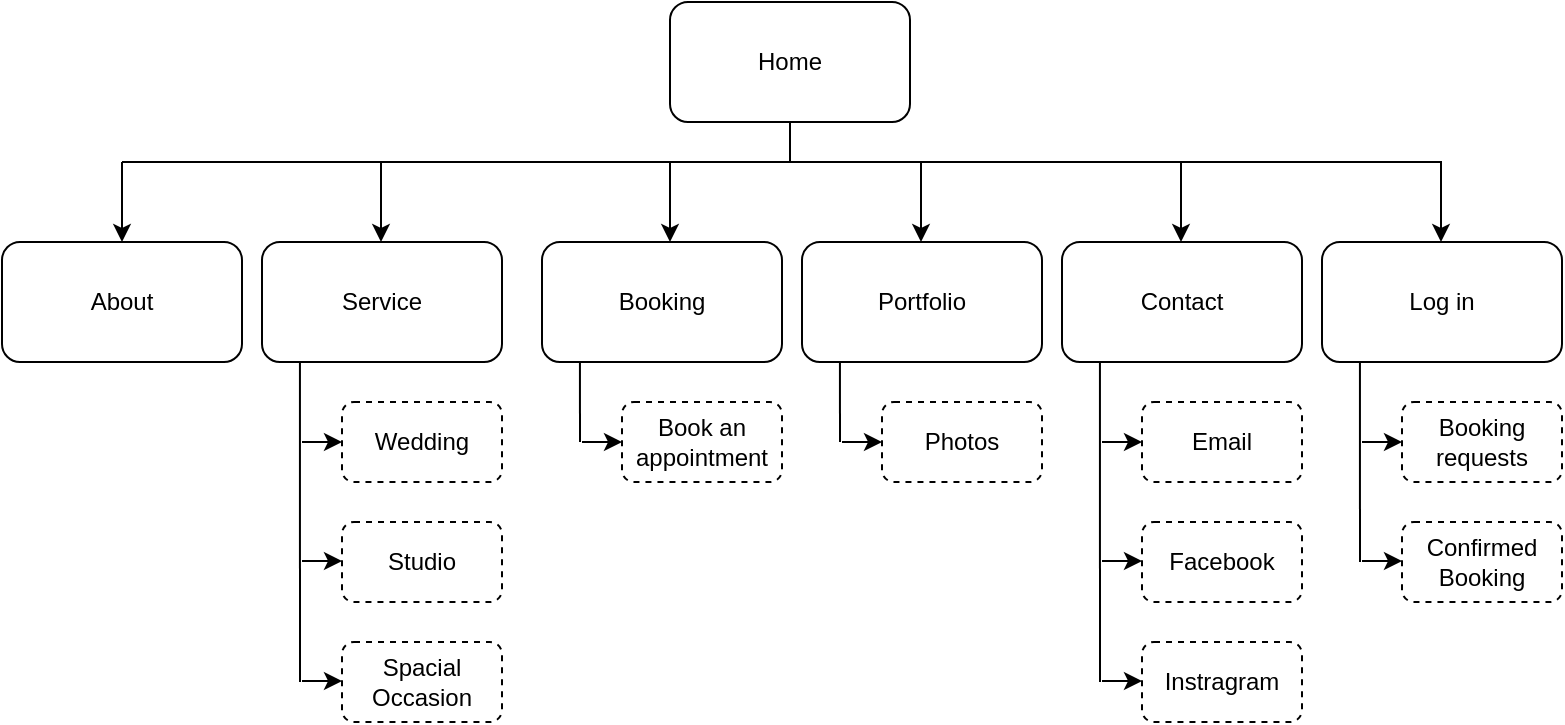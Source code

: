 <mxfile version="13.10.5" type="github">
  <diagram id="C5RBs43oDa-KdzZeNtuy" name="Page-1">
    <mxGraphModel dx="1182" dy="689" grid="1" gridSize="10" guides="1" tooltips="1" connect="1" arrows="1" fold="1" page="1" pageScale="1" pageWidth="1169" pageHeight="827" math="0" shadow="0">
      <root>
        <mxCell id="WIyWlLk6GJQsqaUBKTNV-0" />
        <mxCell id="WIyWlLk6GJQsqaUBKTNV-1" parent="WIyWlLk6GJQsqaUBKTNV-0" />
        <mxCell id="5Er78A_HnPUwki360pCg-0" value="Home" style="rounded=1;whiteSpace=wrap;html=1;" vertex="1" parent="WIyWlLk6GJQsqaUBKTNV-1">
          <mxGeometry x="354" y="80" width="120" height="60" as="geometry" />
        </mxCell>
        <mxCell id="5Er78A_HnPUwki360pCg-3" value="About" style="rounded=1;whiteSpace=wrap;html=1;" vertex="1" parent="WIyWlLk6GJQsqaUBKTNV-1">
          <mxGeometry x="20" y="200" width="120" height="60" as="geometry" />
        </mxCell>
        <mxCell id="5Er78A_HnPUwki360pCg-5" value="Service" style="rounded=1;whiteSpace=wrap;html=1;" vertex="1" parent="WIyWlLk6GJQsqaUBKTNV-1">
          <mxGeometry x="150" y="200" width="120" height="60" as="geometry" />
        </mxCell>
        <mxCell id="5Er78A_HnPUwki360pCg-6" value="Booking" style="rounded=1;whiteSpace=wrap;html=1;" vertex="1" parent="WIyWlLk6GJQsqaUBKTNV-1">
          <mxGeometry x="290" y="200" width="120" height="60" as="geometry" />
        </mxCell>
        <mxCell id="5Er78A_HnPUwki360pCg-7" value="Portfolio" style="rounded=1;whiteSpace=wrap;html=1;" vertex="1" parent="WIyWlLk6GJQsqaUBKTNV-1">
          <mxGeometry x="420" y="200" width="120" height="60" as="geometry" />
        </mxCell>
        <mxCell id="5Er78A_HnPUwki360pCg-8" value="Contact" style="rounded=1;whiteSpace=wrap;html=1;" vertex="1" parent="WIyWlLk6GJQsqaUBKTNV-1">
          <mxGeometry x="550" y="200" width="120" height="60" as="geometry" />
        </mxCell>
        <mxCell id="5Er78A_HnPUwki360pCg-9" value="Log in" style="rounded=1;whiteSpace=wrap;html=1;" vertex="1" parent="WIyWlLk6GJQsqaUBKTNV-1">
          <mxGeometry x="680" y="200" width="120" height="60" as="geometry" />
        </mxCell>
        <mxCell id="5Er78A_HnPUwki360pCg-10" value="" style="endArrow=none;html=1;entryX=0.5;entryY=1;entryDx=0;entryDy=0;" edge="1" parent="WIyWlLk6GJQsqaUBKTNV-1" target="5Er78A_HnPUwki360pCg-0">
          <mxGeometry width="50" height="50" relative="1" as="geometry">
            <mxPoint x="414" y="160" as="sourcePoint" />
            <mxPoint x="440" y="260" as="targetPoint" />
          </mxGeometry>
        </mxCell>
        <mxCell id="5Er78A_HnPUwki360pCg-11" value="" style="endArrow=none;html=1;" edge="1" parent="WIyWlLk6GJQsqaUBKTNV-1">
          <mxGeometry width="50" height="50" relative="1" as="geometry">
            <mxPoint x="80" y="160" as="sourcePoint" />
            <mxPoint x="740" y="160" as="targetPoint" />
          </mxGeometry>
        </mxCell>
        <mxCell id="5Er78A_HnPUwki360pCg-12" value="" style="endArrow=classic;html=1;entryX=0.5;entryY=0;entryDx=0;entryDy=0;" edge="1" parent="WIyWlLk6GJQsqaUBKTNV-1" target="5Er78A_HnPUwki360pCg-3">
          <mxGeometry width="50" height="50" relative="1" as="geometry">
            <mxPoint x="80" y="160" as="sourcePoint" />
            <mxPoint x="440" y="260" as="targetPoint" />
          </mxGeometry>
        </mxCell>
        <mxCell id="5Er78A_HnPUwki360pCg-13" value="" style="endArrow=classic;html=1;entryX=0.5;entryY=0;entryDx=0;entryDy=0;" edge="1" parent="WIyWlLk6GJQsqaUBKTNV-1">
          <mxGeometry width="50" height="50" relative="1" as="geometry">
            <mxPoint x="209.5" y="160" as="sourcePoint" />
            <mxPoint x="209.5" y="200" as="targetPoint" />
          </mxGeometry>
        </mxCell>
        <mxCell id="5Er78A_HnPUwki360pCg-14" value="" style="endArrow=classic;html=1;entryX=0.5;entryY=0;entryDx=0;entryDy=0;" edge="1" parent="WIyWlLk6GJQsqaUBKTNV-1">
          <mxGeometry width="50" height="50" relative="1" as="geometry">
            <mxPoint x="354" y="160" as="sourcePoint" />
            <mxPoint x="354" y="200" as="targetPoint" />
          </mxGeometry>
        </mxCell>
        <mxCell id="5Er78A_HnPUwki360pCg-15" value="" style="endArrow=classic;html=1;entryX=0.5;entryY=0;entryDx=0;entryDy=0;" edge="1" parent="WIyWlLk6GJQsqaUBKTNV-1">
          <mxGeometry width="50" height="50" relative="1" as="geometry">
            <mxPoint x="479.5" y="160" as="sourcePoint" />
            <mxPoint x="479.5" y="200" as="targetPoint" />
          </mxGeometry>
        </mxCell>
        <mxCell id="5Er78A_HnPUwki360pCg-16" value="" style="endArrow=classic;html=1;entryX=0.5;entryY=0;entryDx=0;entryDy=0;" edge="1" parent="WIyWlLk6GJQsqaUBKTNV-1">
          <mxGeometry width="50" height="50" relative="1" as="geometry">
            <mxPoint x="609.5" y="160" as="sourcePoint" />
            <mxPoint x="609.5" y="200" as="targetPoint" />
          </mxGeometry>
        </mxCell>
        <mxCell id="5Er78A_HnPUwki360pCg-17" value="" style="endArrow=classic;html=1;entryX=0.5;entryY=0;entryDx=0;entryDy=0;" edge="1" parent="WIyWlLk6GJQsqaUBKTNV-1">
          <mxGeometry width="50" height="50" relative="1" as="geometry">
            <mxPoint x="739.5" y="160" as="sourcePoint" />
            <mxPoint x="739.5" y="200" as="targetPoint" />
          </mxGeometry>
        </mxCell>
        <mxCell id="5Er78A_HnPUwki360pCg-19" value="Wedding" style="rounded=1;whiteSpace=wrap;html=1;dashed=1;" vertex="1" parent="WIyWlLk6GJQsqaUBKTNV-1">
          <mxGeometry x="190" y="280" width="80" height="40" as="geometry" />
        </mxCell>
        <mxCell id="5Er78A_HnPUwki360pCg-20" value="Studio" style="rounded=1;whiteSpace=wrap;html=1;dashed=1;" vertex="1" parent="WIyWlLk6GJQsqaUBKTNV-1">
          <mxGeometry x="190" y="340" width="80" height="40" as="geometry" />
        </mxCell>
        <mxCell id="5Er78A_HnPUwki360pCg-21" value="Spacial Occasion" style="rounded=1;whiteSpace=wrap;html=1;dashed=1;" vertex="1" parent="WIyWlLk6GJQsqaUBKTNV-1">
          <mxGeometry x="190" y="400" width="80" height="40" as="geometry" />
        </mxCell>
        <mxCell id="5Er78A_HnPUwki360pCg-22" value="" style="endArrow=none;html=1;entryX=0.158;entryY=1;entryDx=0;entryDy=0;entryPerimeter=0;" edge="1" parent="WIyWlLk6GJQsqaUBKTNV-1" target="5Er78A_HnPUwki360pCg-5">
          <mxGeometry width="50" height="50" relative="1" as="geometry">
            <mxPoint x="169" y="420" as="sourcePoint" />
            <mxPoint x="180" y="340" as="targetPoint" />
          </mxGeometry>
        </mxCell>
        <mxCell id="5Er78A_HnPUwki360pCg-24" value="" style="endArrow=classic;html=1;entryX=0;entryY=0.5;entryDx=0;entryDy=0;" edge="1" parent="WIyWlLk6GJQsqaUBKTNV-1" target="5Er78A_HnPUwki360pCg-19">
          <mxGeometry width="50" height="50" relative="1" as="geometry">
            <mxPoint x="170" y="300" as="sourcePoint" />
            <mxPoint x="140" y="310" as="targetPoint" />
          </mxGeometry>
        </mxCell>
        <mxCell id="5Er78A_HnPUwki360pCg-25" value="" style="endArrow=classic;html=1;entryX=0;entryY=0.5;entryDx=0;entryDy=0;" edge="1" parent="WIyWlLk6GJQsqaUBKTNV-1">
          <mxGeometry width="50" height="50" relative="1" as="geometry">
            <mxPoint x="170" y="359.5" as="sourcePoint" />
            <mxPoint x="190" y="359.5" as="targetPoint" />
          </mxGeometry>
        </mxCell>
        <mxCell id="5Er78A_HnPUwki360pCg-27" value="" style="endArrow=classic;html=1;entryX=0;entryY=0.5;entryDx=0;entryDy=0;" edge="1" parent="WIyWlLk6GJQsqaUBKTNV-1">
          <mxGeometry width="50" height="50" relative="1" as="geometry">
            <mxPoint x="170" y="419.5" as="sourcePoint" />
            <mxPoint x="190" y="419.5" as="targetPoint" />
          </mxGeometry>
        </mxCell>
        <mxCell id="5Er78A_HnPUwki360pCg-28" value="Book an appointment" style="rounded=1;whiteSpace=wrap;html=1;dashed=1;" vertex="1" parent="WIyWlLk6GJQsqaUBKTNV-1">
          <mxGeometry x="330" y="280" width="80" height="40" as="geometry" />
        </mxCell>
        <mxCell id="5Er78A_HnPUwki360pCg-31" value="" style="endArrow=none;html=1;entryX=0.158;entryY=1;entryDx=0;entryDy=0;entryPerimeter=0;" edge="1" parent="WIyWlLk6GJQsqaUBKTNV-1">
          <mxGeometry width="50" height="50" relative="1" as="geometry">
            <mxPoint x="309" y="300" as="sourcePoint" />
            <mxPoint x="308.96" y="260" as="targetPoint" />
          </mxGeometry>
        </mxCell>
        <mxCell id="5Er78A_HnPUwki360pCg-32" value="" style="endArrow=classic;html=1;entryX=0;entryY=0.5;entryDx=0;entryDy=0;" edge="1" parent="WIyWlLk6GJQsqaUBKTNV-1" target="5Er78A_HnPUwki360pCg-28">
          <mxGeometry width="50" height="50" relative="1" as="geometry">
            <mxPoint x="310" y="300" as="sourcePoint" />
            <mxPoint x="280" y="310" as="targetPoint" />
          </mxGeometry>
        </mxCell>
        <mxCell id="5Er78A_HnPUwki360pCg-35" value="Photos" style="rounded=1;whiteSpace=wrap;html=1;dashed=1;" vertex="1" parent="WIyWlLk6GJQsqaUBKTNV-1">
          <mxGeometry x="460" y="280" width="80" height="40" as="geometry" />
        </mxCell>
        <mxCell id="5Er78A_HnPUwki360pCg-36" value="" style="endArrow=none;html=1;entryX=0.158;entryY=1;entryDx=0;entryDy=0;entryPerimeter=0;" edge="1" parent="WIyWlLk6GJQsqaUBKTNV-1">
          <mxGeometry width="50" height="50" relative="1" as="geometry">
            <mxPoint x="439" y="300" as="sourcePoint" />
            <mxPoint x="438.96" y="260" as="targetPoint" />
          </mxGeometry>
        </mxCell>
        <mxCell id="5Er78A_HnPUwki360pCg-37" value="" style="endArrow=classic;html=1;entryX=0;entryY=0.5;entryDx=0;entryDy=0;" edge="1" parent="WIyWlLk6GJQsqaUBKTNV-1" target="5Er78A_HnPUwki360pCg-35">
          <mxGeometry width="50" height="50" relative="1" as="geometry">
            <mxPoint x="440" y="300" as="sourcePoint" />
            <mxPoint x="410" y="310" as="targetPoint" />
          </mxGeometry>
        </mxCell>
        <mxCell id="5Er78A_HnPUwki360pCg-38" value="Email" style="rounded=1;whiteSpace=wrap;html=1;dashed=1;" vertex="1" parent="WIyWlLk6GJQsqaUBKTNV-1">
          <mxGeometry x="590" y="280" width="80" height="40" as="geometry" />
        </mxCell>
        <mxCell id="5Er78A_HnPUwki360pCg-39" value="Facebook" style="rounded=1;whiteSpace=wrap;html=1;dashed=1;" vertex="1" parent="WIyWlLk6GJQsqaUBKTNV-1">
          <mxGeometry x="590" y="340" width="80" height="40" as="geometry" />
        </mxCell>
        <mxCell id="5Er78A_HnPUwki360pCg-40" value="Instragram" style="rounded=1;whiteSpace=wrap;html=1;dashed=1;" vertex="1" parent="WIyWlLk6GJQsqaUBKTNV-1">
          <mxGeometry x="590" y="400" width="80" height="40" as="geometry" />
        </mxCell>
        <mxCell id="5Er78A_HnPUwki360pCg-41" value="" style="endArrow=none;html=1;entryX=0.158;entryY=1;entryDx=0;entryDy=0;entryPerimeter=0;" edge="1" parent="WIyWlLk6GJQsqaUBKTNV-1">
          <mxGeometry width="50" height="50" relative="1" as="geometry">
            <mxPoint x="569" y="420" as="sourcePoint" />
            <mxPoint x="568.96" y="260" as="targetPoint" />
          </mxGeometry>
        </mxCell>
        <mxCell id="5Er78A_HnPUwki360pCg-42" value="" style="endArrow=classic;html=1;entryX=0;entryY=0.5;entryDx=0;entryDy=0;" edge="1" parent="WIyWlLk6GJQsqaUBKTNV-1" target="5Er78A_HnPUwki360pCg-38">
          <mxGeometry width="50" height="50" relative="1" as="geometry">
            <mxPoint x="570" y="300" as="sourcePoint" />
            <mxPoint x="540" y="310" as="targetPoint" />
          </mxGeometry>
        </mxCell>
        <mxCell id="5Er78A_HnPUwki360pCg-43" value="" style="endArrow=classic;html=1;entryX=0;entryY=0.5;entryDx=0;entryDy=0;" edge="1" parent="WIyWlLk6GJQsqaUBKTNV-1">
          <mxGeometry width="50" height="50" relative="1" as="geometry">
            <mxPoint x="570" y="359.5" as="sourcePoint" />
            <mxPoint x="590" y="359.5" as="targetPoint" />
          </mxGeometry>
        </mxCell>
        <mxCell id="5Er78A_HnPUwki360pCg-44" value="" style="endArrow=classic;html=1;entryX=0;entryY=0.5;entryDx=0;entryDy=0;" edge="1" parent="WIyWlLk6GJQsqaUBKTNV-1">
          <mxGeometry width="50" height="50" relative="1" as="geometry">
            <mxPoint x="570" y="419.5" as="sourcePoint" />
            <mxPoint x="590" y="419.5" as="targetPoint" />
          </mxGeometry>
        </mxCell>
        <mxCell id="5Er78A_HnPUwki360pCg-45" value="Booking requests" style="rounded=1;whiteSpace=wrap;html=1;dashed=1;" vertex="1" parent="WIyWlLk6GJQsqaUBKTNV-1">
          <mxGeometry x="720" y="280" width="80" height="40" as="geometry" />
        </mxCell>
        <mxCell id="5Er78A_HnPUwki360pCg-46" value="Confirmed Booking" style="rounded=1;whiteSpace=wrap;html=1;dashed=1;" vertex="1" parent="WIyWlLk6GJQsqaUBKTNV-1">
          <mxGeometry x="720" y="340" width="80" height="40" as="geometry" />
        </mxCell>
        <mxCell id="5Er78A_HnPUwki360pCg-48" value="" style="endArrow=none;html=1;entryX=0.158;entryY=1;entryDx=0;entryDy=0;entryPerimeter=0;" edge="1" parent="WIyWlLk6GJQsqaUBKTNV-1">
          <mxGeometry width="50" height="50" relative="1" as="geometry">
            <mxPoint x="699" y="360" as="sourcePoint" />
            <mxPoint x="698.96" y="260" as="targetPoint" />
          </mxGeometry>
        </mxCell>
        <mxCell id="5Er78A_HnPUwki360pCg-49" value="" style="endArrow=classic;html=1;entryX=0;entryY=0.5;entryDx=0;entryDy=0;" edge="1" parent="WIyWlLk6GJQsqaUBKTNV-1" target="5Er78A_HnPUwki360pCg-45">
          <mxGeometry width="50" height="50" relative="1" as="geometry">
            <mxPoint x="700" y="300" as="sourcePoint" />
            <mxPoint x="670" y="310" as="targetPoint" />
          </mxGeometry>
        </mxCell>
        <mxCell id="5Er78A_HnPUwki360pCg-50" value="" style="endArrow=classic;html=1;entryX=0;entryY=0.5;entryDx=0;entryDy=0;" edge="1" parent="WIyWlLk6GJQsqaUBKTNV-1">
          <mxGeometry width="50" height="50" relative="1" as="geometry">
            <mxPoint x="700" y="359.5" as="sourcePoint" />
            <mxPoint x="720" y="359.5" as="targetPoint" />
          </mxGeometry>
        </mxCell>
      </root>
    </mxGraphModel>
  </diagram>
</mxfile>
